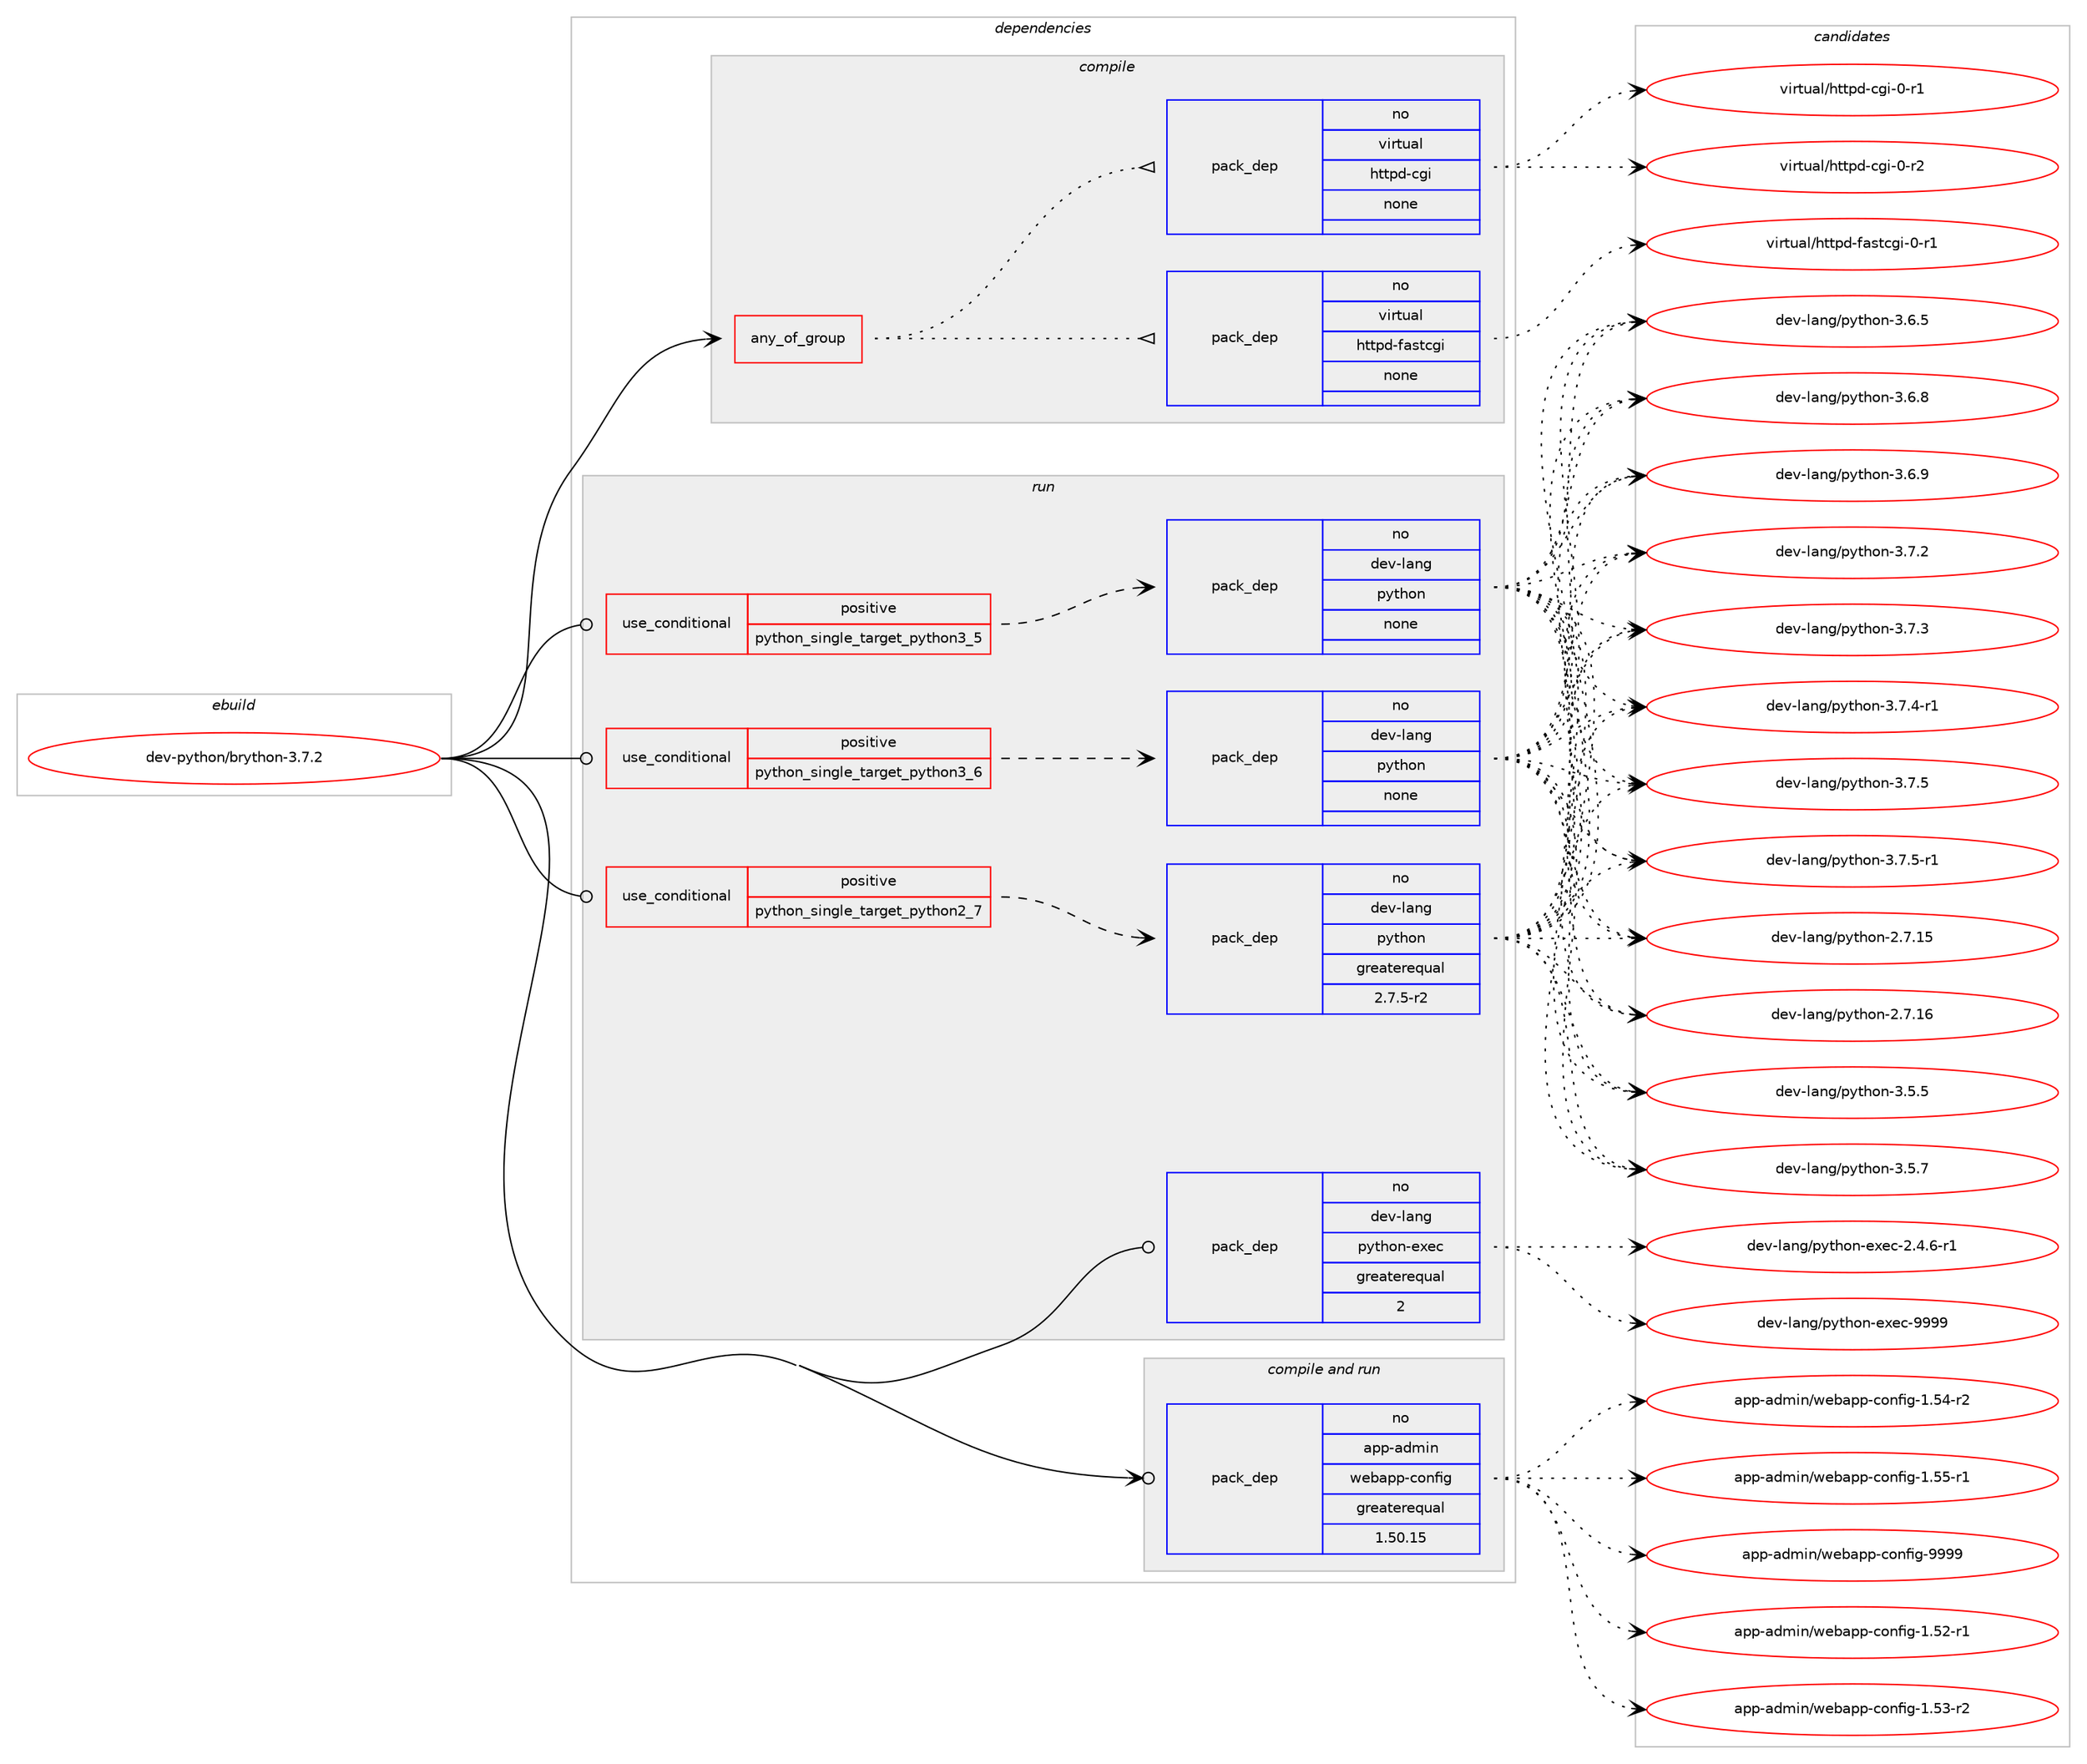 digraph prolog {

# *************
# Graph options
# *************

newrank=true;
concentrate=true;
compound=true;
graph [rankdir=LR,fontname=Helvetica,fontsize=10,ranksep=1.5];#, ranksep=2.5, nodesep=0.2];
edge  [arrowhead=vee];
node  [fontname=Helvetica,fontsize=10];

# **********
# The ebuild
# **********

subgraph cluster_leftcol {
color=gray;
rank=same;
label=<<i>ebuild</i>>;
id [label="dev-python/brython-3.7.2", color=red, width=4, href="../dev-python/brython-3.7.2.svg"];
}

# ****************
# The dependencies
# ****************

subgraph cluster_midcol {
color=gray;
label=<<i>dependencies</i>>;
subgraph cluster_compile {
fillcolor="#eeeeee";
style=filled;
label=<<i>compile</i>>;
subgraph any11410 {
dependency597726 [label=<<TABLE BORDER="0" CELLBORDER="1" CELLSPACING="0" CELLPADDING="4"><TR><TD CELLPADDING="10">any_of_group</TD></TR></TABLE>>, shape=none, color=red];subgraph pack448791 {
dependency597727 [label=<<TABLE BORDER="0" CELLBORDER="1" CELLSPACING="0" CELLPADDING="4" WIDTH="220"><TR><TD ROWSPAN="6" CELLPADDING="30">pack_dep</TD></TR><TR><TD WIDTH="110">no</TD></TR><TR><TD>virtual</TD></TR><TR><TD>httpd-cgi</TD></TR><TR><TD>none</TD></TR><TR><TD></TD></TR></TABLE>>, shape=none, color=blue];
}
dependency597726:e -> dependency597727:w [weight=20,style="dotted",arrowhead="oinv"];
subgraph pack448792 {
dependency597728 [label=<<TABLE BORDER="0" CELLBORDER="1" CELLSPACING="0" CELLPADDING="4" WIDTH="220"><TR><TD ROWSPAN="6" CELLPADDING="30">pack_dep</TD></TR><TR><TD WIDTH="110">no</TD></TR><TR><TD>virtual</TD></TR><TR><TD>httpd-fastcgi</TD></TR><TR><TD>none</TD></TR><TR><TD></TD></TR></TABLE>>, shape=none, color=blue];
}
dependency597726:e -> dependency597728:w [weight=20,style="dotted",arrowhead="oinv"];
}
id:e -> dependency597726:w [weight=20,style="solid",arrowhead="vee"];
}
subgraph cluster_compileandrun {
fillcolor="#eeeeee";
style=filled;
label=<<i>compile and run</i>>;
subgraph pack448793 {
dependency597729 [label=<<TABLE BORDER="0" CELLBORDER="1" CELLSPACING="0" CELLPADDING="4" WIDTH="220"><TR><TD ROWSPAN="6" CELLPADDING="30">pack_dep</TD></TR><TR><TD WIDTH="110">no</TD></TR><TR><TD>app-admin</TD></TR><TR><TD>webapp-config</TD></TR><TR><TD>greaterequal</TD></TR><TR><TD>1.50.15</TD></TR></TABLE>>, shape=none, color=blue];
}
id:e -> dependency597729:w [weight=20,style="solid",arrowhead="odotvee"];
}
subgraph cluster_run {
fillcolor="#eeeeee";
style=filled;
label=<<i>run</i>>;
subgraph cond137160 {
dependency597730 [label=<<TABLE BORDER="0" CELLBORDER="1" CELLSPACING="0" CELLPADDING="4"><TR><TD ROWSPAN="3" CELLPADDING="10">use_conditional</TD></TR><TR><TD>positive</TD></TR><TR><TD>python_single_target_python2_7</TD></TR></TABLE>>, shape=none, color=red];
subgraph pack448794 {
dependency597731 [label=<<TABLE BORDER="0" CELLBORDER="1" CELLSPACING="0" CELLPADDING="4" WIDTH="220"><TR><TD ROWSPAN="6" CELLPADDING="30">pack_dep</TD></TR><TR><TD WIDTH="110">no</TD></TR><TR><TD>dev-lang</TD></TR><TR><TD>python</TD></TR><TR><TD>greaterequal</TD></TR><TR><TD>2.7.5-r2</TD></TR></TABLE>>, shape=none, color=blue];
}
dependency597730:e -> dependency597731:w [weight=20,style="dashed",arrowhead="vee"];
}
id:e -> dependency597730:w [weight=20,style="solid",arrowhead="odot"];
subgraph cond137161 {
dependency597732 [label=<<TABLE BORDER="0" CELLBORDER="1" CELLSPACING="0" CELLPADDING="4"><TR><TD ROWSPAN="3" CELLPADDING="10">use_conditional</TD></TR><TR><TD>positive</TD></TR><TR><TD>python_single_target_python3_5</TD></TR></TABLE>>, shape=none, color=red];
subgraph pack448795 {
dependency597733 [label=<<TABLE BORDER="0" CELLBORDER="1" CELLSPACING="0" CELLPADDING="4" WIDTH="220"><TR><TD ROWSPAN="6" CELLPADDING="30">pack_dep</TD></TR><TR><TD WIDTH="110">no</TD></TR><TR><TD>dev-lang</TD></TR><TR><TD>python</TD></TR><TR><TD>none</TD></TR><TR><TD></TD></TR></TABLE>>, shape=none, color=blue];
}
dependency597732:e -> dependency597733:w [weight=20,style="dashed",arrowhead="vee"];
}
id:e -> dependency597732:w [weight=20,style="solid",arrowhead="odot"];
subgraph cond137162 {
dependency597734 [label=<<TABLE BORDER="0" CELLBORDER="1" CELLSPACING="0" CELLPADDING="4"><TR><TD ROWSPAN="3" CELLPADDING="10">use_conditional</TD></TR><TR><TD>positive</TD></TR><TR><TD>python_single_target_python3_6</TD></TR></TABLE>>, shape=none, color=red];
subgraph pack448796 {
dependency597735 [label=<<TABLE BORDER="0" CELLBORDER="1" CELLSPACING="0" CELLPADDING="4" WIDTH="220"><TR><TD ROWSPAN="6" CELLPADDING="30">pack_dep</TD></TR><TR><TD WIDTH="110">no</TD></TR><TR><TD>dev-lang</TD></TR><TR><TD>python</TD></TR><TR><TD>none</TD></TR><TR><TD></TD></TR></TABLE>>, shape=none, color=blue];
}
dependency597734:e -> dependency597735:w [weight=20,style="dashed",arrowhead="vee"];
}
id:e -> dependency597734:w [weight=20,style="solid",arrowhead="odot"];
subgraph pack448797 {
dependency597736 [label=<<TABLE BORDER="0" CELLBORDER="1" CELLSPACING="0" CELLPADDING="4" WIDTH="220"><TR><TD ROWSPAN="6" CELLPADDING="30">pack_dep</TD></TR><TR><TD WIDTH="110">no</TD></TR><TR><TD>dev-lang</TD></TR><TR><TD>python-exec</TD></TR><TR><TD>greaterequal</TD></TR><TR><TD>2</TD></TR></TABLE>>, shape=none, color=blue];
}
id:e -> dependency597736:w [weight=20,style="solid",arrowhead="odot"];
}
}

# **************
# The candidates
# **************

subgraph cluster_choices {
rank=same;
color=gray;
label=<<i>candidates</i>>;

subgraph choice448791 {
color=black;
nodesep=1;
choice1181051141161179710847104116116112100459910310545484511449 [label="virtual/httpd-cgi-0-r1", color=red, width=4,href="../virtual/httpd-cgi-0-r1.svg"];
choice1181051141161179710847104116116112100459910310545484511450 [label="virtual/httpd-cgi-0-r2", color=red, width=4,href="../virtual/httpd-cgi-0-r2.svg"];
dependency597727:e -> choice1181051141161179710847104116116112100459910310545484511449:w [style=dotted,weight="100"];
dependency597727:e -> choice1181051141161179710847104116116112100459910310545484511450:w [style=dotted,weight="100"];
}
subgraph choice448792 {
color=black;
nodesep=1;
choice118105114116117971084710411611611210045102971151169910310545484511449 [label="virtual/httpd-fastcgi-0-r1", color=red, width=4,href="../virtual/httpd-fastcgi-0-r1.svg"];
dependency597728:e -> choice118105114116117971084710411611611210045102971151169910310545484511449:w [style=dotted,weight="100"];
}
subgraph choice448793 {
color=black;
nodesep=1;
choice971121124597100109105110471191019897112112459911111010210510345494653504511449 [label="app-admin/webapp-config-1.52-r1", color=red, width=4,href="../app-admin/webapp-config-1.52-r1.svg"];
choice971121124597100109105110471191019897112112459911111010210510345494653514511450 [label="app-admin/webapp-config-1.53-r2", color=red, width=4,href="../app-admin/webapp-config-1.53-r2.svg"];
choice971121124597100109105110471191019897112112459911111010210510345494653524511450 [label="app-admin/webapp-config-1.54-r2", color=red, width=4,href="../app-admin/webapp-config-1.54-r2.svg"];
choice971121124597100109105110471191019897112112459911111010210510345494653534511449 [label="app-admin/webapp-config-1.55-r1", color=red, width=4,href="../app-admin/webapp-config-1.55-r1.svg"];
choice97112112459710010910511047119101989711211245991111101021051034557575757 [label="app-admin/webapp-config-9999", color=red, width=4,href="../app-admin/webapp-config-9999.svg"];
dependency597729:e -> choice971121124597100109105110471191019897112112459911111010210510345494653504511449:w [style=dotted,weight="100"];
dependency597729:e -> choice971121124597100109105110471191019897112112459911111010210510345494653514511450:w [style=dotted,weight="100"];
dependency597729:e -> choice971121124597100109105110471191019897112112459911111010210510345494653524511450:w [style=dotted,weight="100"];
dependency597729:e -> choice971121124597100109105110471191019897112112459911111010210510345494653534511449:w [style=dotted,weight="100"];
dependency597729:e -> choice97112112459710010910511047119101989711211245991111101021051034557575757:w [style=dotted,weight="100"];
}
subgraph choice448794 {
color=black;
nodesep=1;
choice10010111845108971101034711212111610411111045504655464953 [label="dev-lang/python-2.7.15", color=red, width=4,href="../dev-lang/python-2.7.15.svg"];
choice10010111845108971101034711212111610411111045504655464954 [label="dev-lang/python-2.7.16", color=red, width=4,href="../dev-lang/python-2.7.16.svg"];
choice100101118451089711010347112121116104111110455146534653 [label="dev-lang/python-3.5.5", color=red, width=4,href="../dev-lang/python-3.5.5.svg"];
choice100101118451089711010347112121116104111110455146534655 [label="dev-lang/python-3.5.7", color=red, width=4,href="../dev-lang/python-3.5.7.svg"];
choice100101118451089711010347112121116104111110455146544653 [label="dev-lang/python-3.6.5", color=red, width=4,href="../dev-lang/python-3.6.5.svg"];
choice100101118451089711010347112121116104111110455146544656 [label="dev-lang/python-3.6.8", color=red, width=4,href="../dev-lang/python-3.6.8.svg"];
choice100101118451089711010347112121116104111110455146544657 [label="dev-lang/python-3.6.9", color=red, width=4,href="../dev-lang/python-3.6.9.svg"];
choice100101118451089711010347112121116104111110455146554650 [label="dev-lang/python-3.7.2", color=red, width=4,href="../dev-lang/python-3.7.2.svg"];
choice100101118451089711010347112121116104111110455146554651 [label="dev-lang/python-3.7.3", color=red, width=4,href="../dev-lang/python-3.7.3.svg"];
choice1001011184510897110103471121211161041111104551465546524511449 [label="dev-lang/python-3.7.4-r1", color=red, width=4,href="../dev-lang/python-3.7.4-r1.svg"];
choice100101118451089711010347112121116104111110455146554653 [label="dev-lang/python-3.7.5", color=red, width=4,href="../dev-lang/python-3.7.5.svg"];
choice1001011184510897110103471121211161041111104551465546534511449 [label="dev-lang/python-3.7.5-r1", color=red, width=4,href="../dev-lang/python-3.7.5-r1.svg"];
dependency597731:e -> choice10010111845108971101034711212111610411111045504655464953:w [style=dotted,weight="100"];
dependency597731:e -> choice10010111845108971101034711212111610411111045504655464954:w [style=dotted,weight="100"];
dependency597731:e -> choice100101118451089711010347112121116104111110455146534653:w [style=dotted,weight="100"];
dependency597731:e -> choice100101118451089711010347112121116104111110455146534655:w [style=dotted,weight="100"];
dependency597731:e -> choice100101118451089711010347112121116104111110455146544653:w [style=dotted,weight="100"];
dependency597731:e -> choice100101118451089711010347112121116104111110455146544656:w [style=dotted,weight="100"];
dependency597731:e -> choice100101118451089711010347112121116104111110455146544657:w [style=dotted,weight="100"];
dependency597731:e -> choice100101118451089711010347112121116104111110455146554650:w [style=dotted,weight="100"];
dependency597731:e -> choice100101118451089711010347112121116104111110455146554651:w [style=dotted,weight="100"];
dependency597731:e -> choice1001011184510897110103471121211161041111104551465546524511449:w [style=dotted,weight="100"];
dependency597731:e -> choice100101118451089711010347112121116104111110455146554653:w [style=dotted,weight="100"];
dependency597731:e -> choice1001011184510897110103471121211161041111104551465546534511449:w [style=dotted,weight="100"];
}
subgraph choice448795 {
color=black;
nodesep=1;
choice10010111845108971101034711212111610411111045504655464953 [label="dev-lang/python-2.7.15", color=red, width=4,href="../dev-lang/python-2.7.15.svg"];
choice10010111845108971101034711212111610411111045504655464954 [label="dev-lang/python-2.7.16", color=red, width=4,href="../dev-lang/python-2.7.16.svg"];
choice100101118451089711010347112121116104111110455146534653 [label="dev-lang/python-3.5.5", color=red, width=4,href="../dev-lang/python-3.5.5.svg"];
choice100101118451089711010347112121116104111110455146534655 [label="dev-lang/python-3.5.7", color=red, width=4,href="../dev-lang/python-3.5.7.svg"];
choice100101118451089711010347112121116104111110455146544653 [label="dev-lang/python-3.6.5", color=red, width=4,href="../dev-lang/python-3.6.5.svg"];
choice100101118451089711010347112121116104111110455146544656 [label="dev-lang/python-3.6.8", color=red, width=4,href="../dev-lang/python-3.6.8.svg"];
choice100101118451089711010347112121116104111110455146544657 [label="dev-lang/python-3.6.9", color=red, width=4,href="../dev-lang/python-3.6.9.svg"];
choice100101118451089711010347112121116104111110455146554650 [label="dev-lang/python-3.7.2", color=red, width=4,href="../dev-lang/python-3.7.2.svg"];
choice100101118451089711010347112121116104111110455146554651 [label="dev-lang/python-3.7.3", color=red, width=4,href="../dev-lang/python-3.7.3.svg"];
choice1001011184510897110103471121211161041111104551465546524511449 [label="dev-lang/python-3.7.4-r1", color=red, width=4,href="../dev-lang/python-3.7.4-r1.svg"];
choice100101118451089711010347112121116104111110455146554653 [label="dev-lang/python-3.7.5", color=red, width=4,href="../dev-lang/python-3.7.5.svg"];
choice1001011184510897110103471121211161041111104551465546534511449 [label="dev-lang/python-3.7.5-r1", color=red, width=4,href="../dev-lang/python-3.7.5-r1.svg"];
dependency597733:e -> choice10010111845108971101034711212111610411111045504655464953:w [style=dotted,weight="100"];
dependency597733:e -> choice10010111845108971101034711212111610411111045504655464954:w [style=dotted,weight="100"];
dependency597733:e -> choice100101118451089711010347112121116104111110455146534653:w [style=dotted,weight="100"];
dependency597733:e -> choice100101118451089711010347112121116104111110455146534655:w [style=dotted,weight="100"];
dependency597733:e -> choice100101118451089711010347112121116104111110455146544653:w [style=dotted,weight="100"];
dependency597733:e -> choice100101118451089711010347112121116104111110455146544656:w [style=dotted,weight="100"];
dependency597733:e -> choice100101118451089711010347112121116104111110455146544657:w [style=dotted,weight="100"];
dependency597733:e -> choice100101118451089711010347112121116104111110455146554650:w [style=dotted,weight="100"];
dependency597733:e -> choice100101118451089711010347112121116104111110455146554651:w [style=dotted,weight="100"];
dependency597733:e -> choice1001011184510897110103471121211161041111104551465546524511449:w [style=dotted,weight="100"];
dependency597733:e -> choice100101118451089711010347112121116104111110455146554653:w [style=dotted,weight="100"];
dependency597733:e -> choice1001011184510897110103471121211161041111104551465546534511449:w [style=dotted,weight="100"];
}
subgraph choice448796 {
color=black;
nodesep=1;
choice10010111845108971101034711212111610411111045504655464953 [label="dev-lang/python-2.7.15", color=red, width=4,href="../dev-lang/python-2.7.15.svg"];
choice10010111845108971101034711212111610411111045504655464954 [label="dev-lang/python-2.7.16", color=red, width=4,href="../dev-lang/python-2.7.16.svg"];
choice100101118451089711010347112121116104111110455146534653 [label="dev-lang/python-3.5.5", color=red, width=4,href="../dev-lang/python-3.5.5.svg"];
choice100101118451089711010347112121116104111110455146534655 [label="dev-lang/python-3.5.7", color=red, width=4,href="../dev-lang/python-3.5.7.svg"];
choice100101118451089711010347112121116104111110455146544653 [label="dev-lang/python-3.6.5", color=red, width=4,href="../dev-lang/python-3.6.5.svg"];
choice100101118451089711010347112121116104111110455146544656 [label="dev-lang/python-3.6.8", color=red, width=4,href="../dev-lang/python-3.6.8.svg"];
choice100101118451089711010347112121116104111110455146544657 [label="dev-lang/python-3.6.9", color=red, width=4,href="../dev-lang/python-3.6.9.svg"];
choice100101118451089711010347112121116104111110455146554650 [label="dev-lang/python-3.7.2", color=red, width=4,href="../dev-lang/python-3.7.2.svg"];
choice100101118451089711010347112121116104111110455146554651 [label="dev-lang/python-3.7.3", color=red, width=4,href="../dev-lang/python-3.7.3.svg"];
choice1001011184510897110103471121211161041111104551465546524511449 [label="dev-lang/python-3.7.4-r1", color=red, width=4,href="../dev-lang/python-3.7.4-r1.svg"];
choice100101118451089711010347112121116104111110455146554653 [label="dev-lang/python-3.7.5", color=red, width=4,href="../dev-lang/python-3.7.5.svg"];
choice1001011184510897110103471121211161041111104551465546534511449 [label="dev-lang/python-3.7.5-r1", color=red, width=4,href="../dev-lang/python-3.7.5-r1.svg"];
dependency597735:e -> choice10010111845108971101034711212111610411111045504655464953:w [style=dotted,weight="100"];
dependency597735:e -> choice10010111845108971101034711212111610411111045504655464954:w [style=dotted,weight="100"];
dependency597735:e -> choice100101118451089711010347112121116104111110455146534653:w [style=dotted,weight="100"];
dependency597735:e -> choice100101118451089711010347112121116104111110455146534655:w [style=dotted,weight="100"];
dependency597735:e -> choice100101118451089711010347112121116104111110455146544653:w [style=dotted,weight="100"];
dependency597735:e -> choice100101118451089711010347112121116104111110455146544656:w [style=dotted,weight="100"];
dependency597735:e -> choice100101118451089711010347112121116104111110455146544657:w [style=dotted,weight="100"];
dependency597735:e -> choice100101118451089711010347112121116104111110455146554650:w [style=dotted,weight="100"];
dependency597735:e -> choice100101118451089711010347112121116104111110455146554651:w [style=dotted,weight="100"];
dependency597735:e -> choice1001011184510897110103471121211161041111104551465546524511449:w [style=dotted,weight="100"];
dependency597735:e -> choice100101118451089711010347112121116104111110455146554653:w [style=dotted,weight="100"];
dependency597735:e -> choice1001011184510897110103471121211161041111104551465546534511449:w [style=dotted,weight="100"];
}
subgraph choice448797 {
color=black;
nodesep=1;
choice10010111845108971101034711212111610411111045101120101994550465246544511449 [label="dev-lang/python-exec-2.4.6-r1", color=red, width=4,href="../dev-lang/python-exec-2.4.6-r1.svg"];
choice10010111845108971101034711212111610411111045101120101994557575757 [label="dev-lang/python-exec-9999", color=red, width=4,href="../dev-lang/python-exec-9999.svg"];
dependency597736:e -> choice10010111845108971101034711212111610411111045101120101994550465246544511449:w [style=dotted,weight="100"];
dependency597736:e -> choice10010111845108971101034711212111610411111045101120101994557575757:w [style=dotted,weight="100"];
}
}

}
